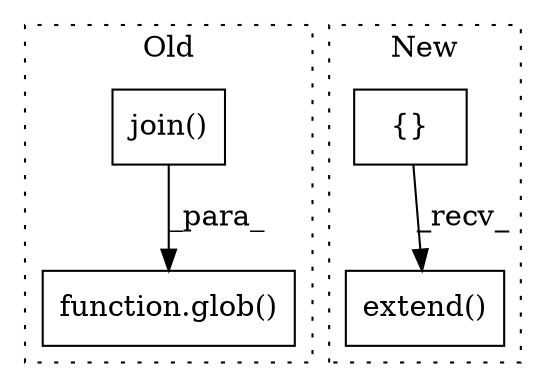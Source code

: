 digraph G {
subgraph cluster0 {
1 [label="join()" a="75" s="2187,2236" l="9,1" shape="box"];
4 [label="function.glob()" a="75" s="2344,2377" l="5,1" shape="box"];
label = "Old";
style="dotted";
}
subgraph cluster1 {
2 [label="extend()" a="75" s="2102,2129" l="15,1" shape="box"];
3 [label="{}" a="59" s="1448,1448" l="2,1" shape="box"];
label = "New";
style="dotted";
}
1 -> 4 [label="_para_"];
3 -> 2 [label="_recv_"];
}